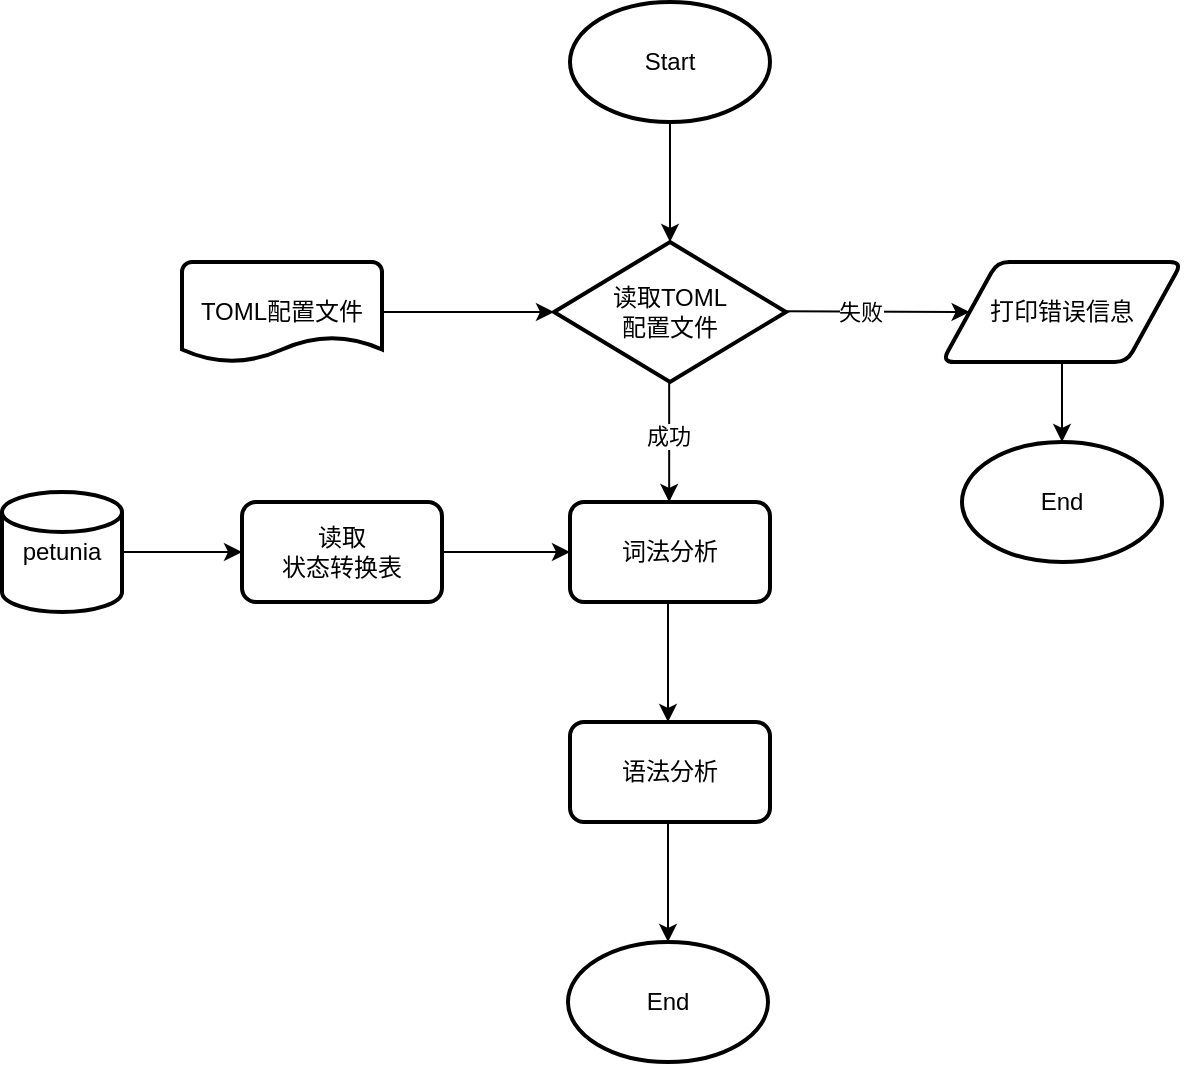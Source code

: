 <mxfile version="22.1.2" type="device">
  <diagram id="C5RBs43oDa-KdzZeNtuy" name="Page-1">
    <mxGraphModel dx="768" dy="510" grid="1" gridSize="10" guides="1" tooltips="1" connect="1" arrows="1" fold="1" page="1" pageScale="1" pageWidth="827" pageHeight="1169" math="0" shadow="0">
      <root>
        <mxCell id="WIyWlLk6GJQsqaUBKTNV-0" />
        <mxCell id="WIyWlLk6GJQsqaUBKTNV-1" parent="WIyWlLk6GJQsqaUBKTNV-0" />
        <mxCell id="oNknz0KR-radrh1Kder6-9" value="Start" style="strokeWidth=2;html=1;shape=mxgraph.flowchart.start_1;whiteSpace=wrap;" parent="WIyWlLk6GJQsqaUBKTNV-1" vertex="1">
          <mxGeometry x="364" y="40" width="100" height="60" as="geometry" />
        </mxCell>
        <mxCell id="oNknz0KR-radrh1Kder6-10" value="读取TOML&lt;br&gt;配置文件" style="strokeWidth=2;html=1;shape=mxgraph.flowchart.decision;whiteSpace=wrap;" parent="WIyWlLk6GJQsqaUBKTNV-1" vertex="1">
          <mxGeometry x="356" y="160" width="116" height="70" as="geometry" />
        </mxCell>
        <mxCell id="oNknz0KR-radrh1Kder6-11" value="TOML配置文件" style="strokeWidth=2;html=1;shape=mxgraph.flowchart.document2;whiteSpace=wrap;size=0.25;" parent="WIyWlLk6GJQsqaUBKTNV-1" vertex="1">
          <mxGeometry x="170" y="170" width="100" height="50" as="geometry" />
        </mxCell>
        <mxCell id="oNknz0KR-radrh1Kder6-12" value="" style="endArrow=classic;html=1;rounded=0;exitX=1;exitY=0.5;exitDx=0;exitDy=0;exitPerimeter=0;entryX=0;entryY=0.5;entryDx=0;entryDy=0;entryPerimeter=0;" parent="WIyWlLk6GJQsqaUBKTNV-1" source="oNknz0KR-radrh1Kder6-11" target="oNknz0KR-radrh1Kder6-10" edge="1">
          <mxGeometry width="50" height="50" relative="1" as="geometry">
            <mxPoint x="300" y="165" as="sourcePoint" />
            <mxPoint x="350" y="115" as="targetPoint" />
          </mxGeometry>
        </mxCell>
        <mxCell id="oNknz0KR-radrh1Kder6-13" value="" style="endArrow=classic;html=1;rounded=0;exitX=0.5;exitY=1;exitDx=0;exitDy=0;exitPerimeter=0;entryX=0.5;entryY=0;entryDx=0;entryDy=0;entryPerimeter=0;" parent="WIyWlLk6GJQsqaUBKTNV-1" source="oNknz0KR-radrh1Kder6-9" target="oNknz0KR-radrh1Kder6-10" edge="1">
          <mxGeometry width="50" height="50" relative="1" as="geometry">
            <mxPoint x="480" y="130" as="sourcePoint" />
            <mxPoint x="420" y="150" as="targetPoint" />
          </mxGeometry>
        </mxCell>
        <mxCell id="oNknz0KR-radrh1Kder6-15" value="" style="endArrow=classic;html=1;rounded=0;exitX=1;exitY=0.5;exitDx=0;exitDy=0;exitPerimeter=0;entryX=0;entryY=0.5;entryDx=0;entryDy=0;" parent="WIyWlLk6GJQsqaUBKTNV-1" edge="1" target="KXfBsduZVVeVkfVOu54k-2">
          <mxGeometry width="50" height="50" relative="1" as="geometry">
            <mxPoint x="472" y="194.58" as="sourcePoint" />
            <mxPoint x="558" y="194.58" as="targetPoint" />
          </mxGeometry>
        </mxCell>
        <mxCell id="oNknz0KR-radrh1Kder6-18" value="失败" style="edgeLabel;html=1;align=center;verticalAlign=middle;resizable=0;points=[];" parent="oNknz0KR-radrh1Kder6-15" vertex="1" connectable="0">
          <mxGeometry x="-0.205" relative="1" as="geometry">
            <mxPoint as="offset" />
          </mxGeometry>
        </mxCell>
        <mxCell id="oNknz0KR-radrh1Kder6-16" value="End" style="strokeWidth=2;html=1;shape=mxgraph.flowchart.start_1;whiteSpace=wrap;" parent="WIyWlLk6GJQsqaUBKTNV-1" vertex="1">
          <mxGeometry x="560" y="260" width="100" height="60" as="geometry" />
        </mxCell>
        <mxCell id="oNknz0KR-radrh1Kder6-17" value="" style="endArrow=classic;html=1;rounded=0;exitX=0.5;exitY=1;exitDx=0;exitDy=0;entryX=0.5;entryY=0;entryDx=0;entryDy=0;entryPerimeter=0;" parent="WIyWlLk6GJQsqaUBKTNV-1" target="oNknz0KR-radrh1Kder6-16" edge="1">
          <mxGeometry width="50" height="50" relative="1" as="geometry">
            <mxPoint x="610" y="220" as="sourcePoint" />
            <mxPoint x="750" y="200" as="targetPoint" />
          </mxGeometry>
        </mxCell>
        <mxCell id="oNknz0KR-radrh1Kder6-19" value="词法分析" style="rounded=1;whiteSpace=wrap;html=1;absoluteArcSize=1;arcSize=14;strokeWidth=2;" parent="WIyWlLk6GJQsqaUBKTNV-1" vertex="1">
          <mxGeometry x="364" y="290" width="100" height="50" as="geometry" />
        </mxCell>
        <mxCell id="oNknz0KR-radrh1Kder6-20" value="" style="endArrow=classic;html=1;rounded=0;exitX=0.5;exitY=1;exitDx=0;exitDy=0;exitPerimeter=0;entryX=0.5;entryY=0;entryDx=0;entryDy=0;entryPerimeter=0;" parent="WIyWlLk6GJQsqaUBKTNV-1" edge="1">
          <mxGeometry width="50" height="50" relative="1" as="geometry">
            <mxPoint x="413.58" y="230" as="sourcePoint" />
            <mxPoint x="413.58" y="290" as="targetPoint" />
          </mxGeometry>
        </mxCell>
        <mxCell id="oNknz0KR-radrh1Kder6-23" value="成功" style="edgeLabel;html=1;align=center;verticalAlign=middle;resizable=0;points=[];" parent="oNknz0KR-radrh1Kder6-20" vertex="1" connectable="0">
          <mxGeometry x="-0.122" y="-1" relative="1" as="geometry">
            <mxPoint as="offset" />
          </mxGeometry>
        </mxCell>
        <mxCell id="oNknz0KR-radrh1Kder6-24" value="语法分析" style="rounded=1;whiteSpace=wrap;html=1;absoluteArcSize=1;arcSize=14;strokeWidth=2;" parent="WIyWlLk6GJQsqaUBKTNV-1" vertex="1">
          <mxGeometry x="364" y="400" width="100" height="50" as="geometry" />
        </mxCell>
        <mxCell id="oNknz0KR-radrh1Kder6-25" value="" style="endArrow=classic;html=1;rounded=0;exitX=0.5;exitY=1;exitDx=0;exitDy=0;exitPerimeter=0;entryX=0.5;entryY=0;entryDx=0;entryDy=0;entryPerimeter=0;" parent="WIyWlLk6GJQsqaUBKTNV-1" edge="1">
          <mxGeometry width="50" height="50" relative="1" as="geometry">
            <mxPoint x="413" y="340" as="sourcePoint" />
            <mxPoint x="413" y="400" as="targetPoint" />
          </mxGeometry>
        </mxCell>
        <mxCell id="oNknz0KR-radrh1Kder6-27" value="" style="endArrow=classic;html=1;rounded=0;exitX=0.5;exitY=1;exitDx=0;exitDy=0;exitPerimeter=0;entryX=0.5;entryY=0;entryDx=0;entryDy=0;entryPerimeter=0;" parent="WIyWlLk6GJQsqaUBKTNV-1" edge="1">
          <mxGeometry width="50" height="50" relative="1" as="geometry">
            <mxPoint x="413" y="450" as="sourcePoint" />
            <mxPoint x="413" y="510" as="targetPoint" />
          </mxGeometry>
        </mxCell>
        <mxCell id="oNknz0KR-radrh1Kder6-28" value="End" style="strokeWidth=2;html=1;shape=mxgraph.flowchart.start_1;whiteSpace=wrap;" parent="WIyWlLk6GJQsqaUBKTNV-1" vertex="1">
          <mxGeometry x="363" y="510" width="100" height="60" as="geometry" />
        </mxCell>
        <mxCell id="KXfBsduZVVeVkfVOu54k-1" value="" style="endArrow=classic;html=1;rounded=0;exitX=1;exitY=0.5;exitDx=0;exitDy=0;entryX=0;entryY=0.5;entryDx=0;entryDy=0;" edge="1" parent="WIyWlLk6GJQsqaUBKTNV-1" source="KXfBsduZVVeVkfVOu54k-6" target="oNknz0KR-radrh1Kder6-19">
          <mxGeometry width="50" height="50" relative="1" as="geometry">
            <mxPoint x="310.0" y="350" as="sourcePoint" />
            <mxPoint x="377.8" y="350" as="targetPoint" />
          </mxGeometry>
        </mxCell>
        <mxCell id="KXfBsduZVVeVkfVOu54k-2" value="打印错误信息" style="shape=parallelogram;html=1;strokeWidth=2;perimeter=parallelogramPerimeter;whiteSpace=wrap;rounded=1;arcSize=12;size=0.23;" vertex="1" parent="WIyWlLk6GJQsqaUBKTNV-1">
          <mxGeometry x="550" y="170" width="120" height="50" as="geometry" />
        </mxCell>
        <mxCell id="KXfBsduZVVeVkfVOu54k-3" value="petunia" style="strokeWidth=2;html=1;shape=mxgraph.flowchart.database;whiteSpace=wrap;" vertex="1" parent="WIyWlLk6GJQsqaUBKTNV-1">
          <mxGeometry x="80" y="285" width="60" height="60" as="geometry" />
        </mxCell>
        <mxCell id="KXfBsduZVVeVkfVOu54k-5" value="" style="endArrow=classic;html=1;rounded=0;entryX=0;entryY=0.5;entryDx=0;entryDy=0;exitX=1;exitY=0.5;exitDx=0;exitDy=0;exitPerimeter=0;" edge="1" parent="WIyWlLk6GJQsqaUBKTNV-1" source="KXfBsduZVVeVkfVOu54k-3" target="KXfBsduZVVeVkfVOu54k-6">
          <mxGeometry width="50" height="50" relative="1" as="geometry">
            <mxPoint x="160" y="315" as="sourcePoint" />
            <mxPoint x="200.0" y="370.34" as="targetPoint" />
          </mxGeometry>
        </mxCell>
        <mxCell id="KXfBsduZVVeVkfVOu54k-6" value="读取&lt;br&gt;状态转换表" style="rounded=1;whiteSpace=wrap;html=1;absoluteArcSize=1;arcSize=14;strokeWidth=2;" vertex="1" parent="WIyWlLk6GJQsqaUBKTNV-1">
          <mxGeometry x="200" y="290" width="100" height="50" as="geometry" />
        </mxCell>
      </root>
    </mxGraphModel>
  </diagram>
</mxfile>
